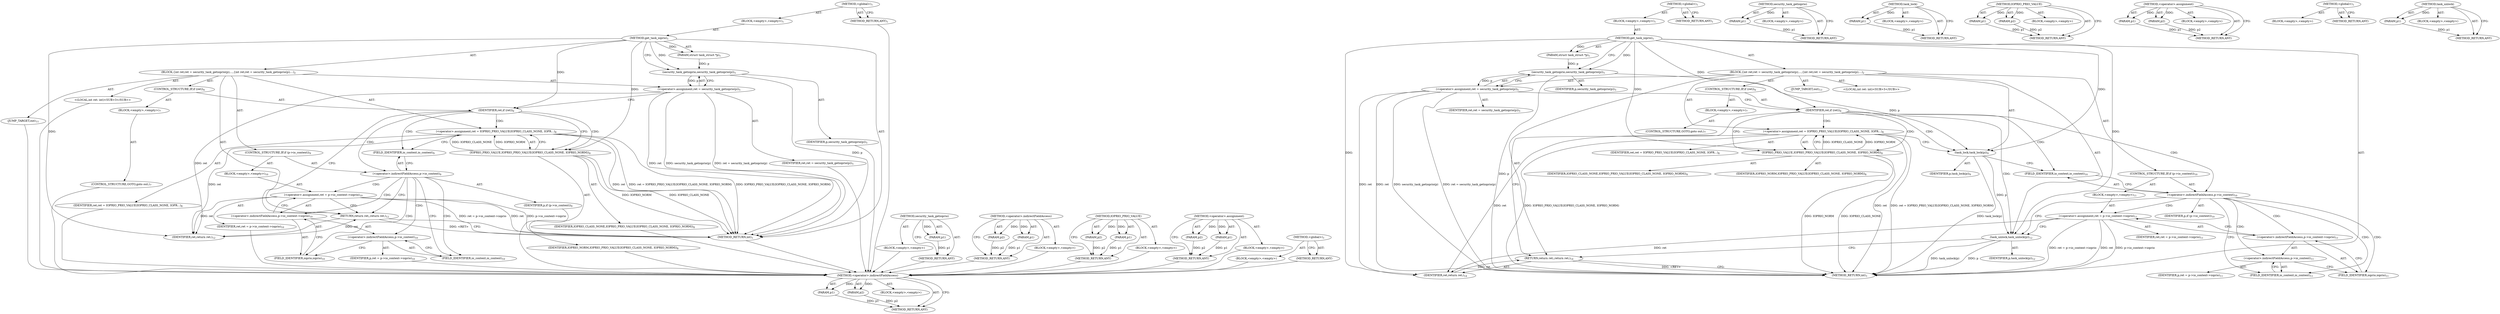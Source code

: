 digraph "task_unlock" {
vulnerable_6 [label=<(METHOD,&lt;global&gt;)<SUB>1</SUB>>];
vulnerable_7 [label=<(BLOCK,&lt;empty&gt;,&lt;empty&gt;)<SUB>1</SUB>>];
vulnerable_8 [label=<(METHOD,get_task_ioprio)<SUB>1</SUB>>];
vulnerable_9 [label=<(PARAM,struct task_struct *p)<SUB>1</SUB>>];
vulnerable_10 [label=<(BLOCK,{
	int ret;

	ret = security_task_getioprio(p);...,{
	int ret;

	ret = security_task_getioprio(p);...)<SUB>2</SUB>>];
vulnerable_11 [label="<(LOCAL,int ret: int)<SUB>3</SUB>>"];
vulnerable_12 [label=<(&lt;operator&gt;.assignment,ret = security_task_getioprio(p))<SUB>5</SUB>>];
vulnerable_13 [label=<(IDENTIFIER,ret,ret = security_task_getioprio(p))<SUB>5</SUB>>];
vulnerable_14 [label=<(security_task_getioprio,security_task_getioprio(p))<SUB>5</SUB>>];
vulnerable_15 [label=<(IDENTIFIER,p,security_task_getioprio(p))<SUB>5</SUB>>];
vulnerable_16 [label=<(CONTROL_STRUCTURE,IF,if (ret))<SUB>6</SUB>>];
vulnerable_17 [label=<(IDENTIFIER,ret,if (ret))<SUB>6</SUB>>];
vulnerable_18 [label=<(BLOCK,&lt;empty&gt;,&lt;empty&gt;)<SUB>7</SUB>>];
vulnerable_19 [label=<(CONTROL_STRUCTURE,GOTO,goto out;)<SUB>7</SUB>>];
vulnerable_20 [label=<(&lt;operator&gt;.assignment,ret = IOPRIO_PRIO_VALUE(IOPRIO_CLASS_NONE, IOPR...)<SUB>8</SUB>>];
vulnerable_21 [label=<(IDENTIFIER,ret,ret = IOPRIO_PRIO_VALUE(IOPRIO_CLASS_NONE, IOPR...)<SUB>8</SUB>>];
vulnerable_22 [label=<(IOPRIO_PRIO_VALUE,IOPRIO_PRIO_VALUE(IOPRIO_CLASS_NONE, IOPRIO_NORM))<SUB>8</SUB>>];
vulnerable_23 [label=<(IDENTIFIER,IOPRIO_CLASS_NONE,IOPRIO_PRIO_VALUE(IOPRIO_CLASS_NONE, IOPRIO_NORM))<SUB>8</SUB>>];
vulnerable_24 [label=<(IDENTIFIER,IOPRIO_NORM,IOPRIO_PRIO_VALUE(IOPRIO_CLASS_NONE, IOPRIO_NORM))<SUB>8</SUB>>];
vulnerable_25 [label=<(CONTROL_STRUCTURE,IF,if (p-&gt;io_context))<SUB>9</SUB>>];
vulnerable_26 [label=<(&lt;operator&gt;.indirectFieldAccess,p-&gt;io_context)<SUB>9</SUB>>];
vulnerable_27 [label=<(IDENTIFIER,p,if (p-&gt;io_context))<SUB>9</SUB>>];
vulnerable_28 [label=<(FIELD_IDENTIFIER,io_context,io_context)<SUB>9</SUB>>];
vulnerable_29 [label=<(BLOCK,&lt;empty&gt;,&lt;empty&gt;)<SUB>10</SUB>>];
vulnerable_30 [label=<(&lt;operator&gt;.assignment,ret = p-&gt;io_context-&gt;ioprio)<SUB>10</SUB>>];
vulnerable_31 [label=<(IDENTIFIER,ret,ret = p-&gt;io_context-&gt;ioprio)<SUB>10</SUB>>];
vulnerable_32 [label=<(&lt;operator&gt;.indirectFieldAccess,p-&gt;io_context-&gt;ioprio)<SUB>10</SUB>>];
vulnerable_33 [label=<(&lt;operator&gt;.indirectFieldAccess,p-&gt;io_context)<SUB>10</SUB>>];
vulnerable_34 [label=<(IDENTIFIER,p,ret = p-&gt;io_context-&gt;ioprio)<SUB>10</SUB>>];
vulnerable_35 [label=<(FIELD_IDENTIFIER,io_context,io_context)<SUB>10</SUB>>];
vulnerable_36 [label=<(FIELD_IDENTIFIER,ioprio,ioprio)<SUB>10</SUB>>];
vulnerable_37 [label=<(JUMP_TARGET,out)<SUB>11</SUB>>];
vulnerable_38 [label=<(RETURN,return ret;,return ret;)<SUB>12</SUB>>];
vulnerable_39 [label=<(IDENTIFIER,ret,return ret;)<SUB>12</SUB>>];
vulnerable_40 [label=<(METHOD_RETURN,int)<SUB>1</SUB>>];
vulnerable_42 [label=<(METHOD_RETURN,ANY)<SUB>1</SUB>>];
vulnerable_64 [label=<(METHOD,security_task_getioprio)>];
vulnerable_65 [label=<(PARAM,p1)>];
vulnerable_66 [label=<(BLOCK,&lt;empty&gt;,&lt;empty&gt;)>];
vulnerable_67 [label=<(METHOD_RETURN,ANY)>];
vulnerable_73 [label=<(METHOD,&lt;operator&gt;.indirectFieldAccess)>];
vulnerable_74 [label=<(PARAM,p1)>];
vulnerable_75 [label=<(PARAM,p2)>];
vulnerable_76 [label=<(BLOCK,&lt;empty&gt;,&lt;empty&gt;)>];
vulnerable_77 [label=<(METHOD_RETURN,ANY)>];
vulnerable_68 [label=<(METHOD,IOPRIO_PRIO_VALUE)>];
vulnerable_69 [label=<(PARAM,p1)>];
vulnerable_70 [label=<(PARAM,p2)>];
vulnerable_71 [label=<(BLOCK,&lt;empty&gt;,&lt;empty&gt;)>];
vulnerable_72 [label=<(METHOD_RETURN,ANY)>];
vulnerable_59 [label=<(METHOD,&lt;operator&gt;.assignment)>];
vulnerable_60 [label=<(PARAM,p1)>];
vulnerable_61 [label=<(PARAM,p2)>];
vulnerable_62 [label=<(BLOCK,&lt;empty&gt;,&lt;empty&gt;)>];
vulnerable_63 [label=<(METHOD_RETURN,ANY)>];
vulnerable_53 [label=<(METHOD,&lt;global&gt;)<SUB>1</SUB>>];
vulnerable_54 [label=<(BLOCK,&lt;empty&gt;,&lt;empty&gt;)>];
vulnerable_55 [label=<(METHOD_RETURN,ANY)>];
fixed_81 [label=<(METHOD,&lt;operator&gt;.indirectFieldAccess)>];
fixed_82 [label=<(PARAM,p1)>];
fixed_83 [label=<(PARAM,p2)>];
fixed_84 [label=<(BLOCK,&lt;empty&gt;,&lt;empty&gt;)>];
fixed_85 [label=<(METHOD_RETURN,ANY)>];
fixed_6 [label=<(METHOD,&lt;global&gt;)<SUB>1</SUB>>];
fixed_7 [label=<(BLOCK,&lt;empty&gt;,&lt;empty&gt;)<SUB>1</SUB>>];
fixed_8 [label=<(METHOD,get_task_ioprio)<SUB>1</SUB>>];
fixed_9 [label=<(PARAM,struct task_struct *p)<SUB>1</SUB>>];
fixed_10 [label=<(BLOCK,{
	int ret;

	ret = security_task_getioprio(p);...,{
	int ret;

	ret = security_task_getioprio(p);...)<SUB>2</SUB>>];
fixed_11 [label="<(LOCAL,int ret: int)<SUB>3</SUB>>"];
fixed_12 [label=<(&lt;operator&gt;.assignment,ret = security_task_getioprio(p))<SUB>5</SUB>>];
fixed_13 [label=<(IDENTIFIER,ret,ret = security_task_getioprio(p))<SUB>5</SUB>>];
fixed_14 [label=<(security_task_getioprio,security_task_getioprio(p))<SUB>5</SUB>>];
fixed_15 [label=<(IDENTIFIER,p,security_task_getioprio(p))<SUB>5</SUB>>];
fixed_16 [label=<(CONTROL_STRUCTURE,IF,if (ret))<SUB>6</SUB>>];
fixed_17 [label=<(IDENTIFIER,ret,if (ret))<SUB>6</SUB>>];
fixed_18 [label=<(BLOCK,&lt;empty&gt;,&lt;empty&gt;)<SUB>7</SUB>>];
fixed_19 [label=<(CONTROL_STRUCTURE,GOTO,goto out;)<SUB>7</SUB>>];
fixed_20 [label=<(&lt;operator&gt;.assignment,ret = IOPRIO_PRIO_VALUE(IOPRIO_CLASS_NONE, IOPR...)<SUB>8</SUB>>];
fixed_21 [label=<(IDENTIFIER,ret,ret = IOPRIO_PRIO_VALUE(IOPRIO_CLASS_NONE, IOPR...)<SUB>8</SUB>>];
fixed_22 [label=<(IOPRIO_PRIO_VALUE,IOPRIO_PRIO_VALUE(IOPRIO_CLASS_NONE, IOPRIO_NORM))<SUB>8</SUB>>];
fixed_23 [label=<(IDENTIFIER,IOPRIO_CLASS_NONE,IOPRIO_PRIO_VALUE(IOPRIO_CLASS_NONE, IOPRIO_NORM))<SUB>8</SUB>>];
fixed_24 [label=<(IDENTIFIER,IOPRIO_NORM,IOPRIO_PRIO_VALUE(IOPRIO_CLASS_NONE, IOPRIO_NORM))<SUB>8</SUB>>];
fixed_25 [label=<(task_lock,task_lock(p))<SUB>9</SUB>>];
fixed_26 [label=<(IDENTIFIER,p,task_lock(p))<SUB>9</SUB>>];
fixed_27 [label=<(CONTROL_STRUCTURE,IF,if (p-&gt;io_context))<SUB>10</SUB>>];
fixed_28 [label=<(&lt;operator&gt;.indirectFieldAccess,p-&gt;io_context)<SUB>10</SUB>>];
fixed_29 [label=<(IDENTIFIER,p,if (p-&gt;io_context))<SUB>10</SUB>>];
fixed_30 [label=<(FIELD_IDENTIFIER,io_context,io_context)<SUB>10</SUB>>];
fixed_31 [label=<(BLOCK,&lt;empty&gt;,&lt;empty&gt;)<SUB>11</SUB>>];
fixed_32 [label=<(&lt;operator&gt;.assignment,ret = p-&gt;io_context-&gt;ioprio)<SUB>11</SUB>>];
fixed_33 [label=<(IDENTIFIER,ret,ret = p-&gt;io_context-&gt;ioprio)<SUB>11</SUB>>];
fixed_34 [label=<(&lt;operator&gt;.indirectFieldAccess,p-&gt;io_context-&gt;ioprio)<SUB>11</SUB>>];
fixed_35 [label=<(&lt;operator&gt;.indirectFieldAccess,p-&gt;io_context)<SUB>11</SUB>>];
fixed_36 [label=<(IDENTIFIER,p,ret = p-&gt;io_context-&gt;ioprio)<SUB>11</SUB>>];
fixed_37 [label=<(FIELD_IDENTIFIER,io_context,io_context)<SUB>11</SUB>>];
fixed_38 [label=<(FIELD_IDENTIFIER,ioprio,ioprio)<SUB>11</SUB>>];
fixed_39 [label=<(task_unlock,task_unlock(p))<SUB>12</SUB>>];
fixed_40 [label=<(IDENTIFIER,p,task_unlock(p))<SUB>12</SUB>>];
fixed_41 [label=<(JUMP_TARGET,out)<SUB>13</SUB>>];
fixed_42 [label=<(RETURN,return ret;,return ret;)<SUB>14</SUB>>];
fixed_43 [label=<(IDENTIFIER,ret,return ret;)<SUB>14</SUB>>];
fixed_44 [label=<(METHOD_RETURN,int)<SUB>1</SUB>>];
fixed_46 [label=<(METHOD_RETURN,ANY)<SUB>1</SUB>>];
fixed_68 [label=<(METHOD,security_task_getioprio)>];
fixed_69 [label=<(PARAM,p1)>];
fixed_70 [label=<(BLOCK,&lt;empty&gt;,&lt;empty&gt;)>];
fixed_71 [label=<(METHOD_RETURN,ANY)>];
fixed_77 [label=<(METHOD,task_lock)>];
fixed_78 [label=<(PARAM,p1)>];
fixed_79 [label=<(BLOCK,&lt;empty&gt;,&lt;empty&gt;)>];
fixed_80 [label=<(METHOD_RETURN,ANY)>];
fixed_72 [label=<(METHOD,IOPRIO_PRIO_VALUE)>];
fixed_73 [label=<(PARAM,p1)>];
fixed_74 [label=<(PARAM,p2)>];
fixed_75 [label=<(BLOCK,&lt;empty&gt;,&lt;empty&gt;)>];
fixed_76 [label=<(METHOD_RETURN,ANY)>];
fixed_63 [label=<(METHOD,&lt;operator&gt;.assignment)>];
fixed_64 [label=<(PARAM,p1)>];
fixed_65 [label=<(PARAM,p2)>];
fixed_66 [label=<(BLOCK,&lt;empty&gt;,&lt;empty&gt;)>];
fixed_67 [label=<(METHOD_RETURN,ANY)>];
fixed_57 [label=<(METHOD,&lt;global&gt;)<SUB>1</SUB>>];
fixed_58 [label=<(BLOCK,&lt;empty&gt;,&lt;empty&gt;)>];
fixed_59 [label=<(METHOD_RETURN,ANY)>];
fixed_86 [label=<(METHOD,task_unlock)>];
fixed_87 [label=<(PARAM,p1)>];
fixed_88 [label=<(BLOCK,&lt;empty&gt;,&lt;empty&gt;)>];
fixed_89 [label=<(METHOD_RETURN,ANY)>];
vulnerable_6 -> vulnerable_7  [key=0, label="AST: "];
vulnerable_6 -> vulnerable_42  [key=0, label="AST: "];
vulnerable_6 -> vulnerable_42  [key=1, label="CFG: "];
vulnerable_7 -> vulnerable_8  [key=0, label="AST: "];
vulnerable_8 -> vulnerable_9  [key=0, label="AST: "];
vulnerable_8 -> vulnerable_9  [key=1, label="DDG: "];
vulnerable_8 -> vulnerable_10  [key=0, label="AST: "];
vulnerable_8 -> vulnerable_40  [key=0, label="AST: "];
vulnerable_8 -> vulnerable_14  [key=0, label="CFG: "];
vulnerable_8 -> vulnerable_14  [key=1, label="DDG: "];
vulnerable_8 -> vulnerable_17  [key=0, label="DDG: "];
vulnerable_8 -> vulnerable_39  [key=0, label="DDG: "];
vulnerable_8 -> vulnerable_22  [key=0, label="DDG: "];
vulnerable_9 -> vulnerable_14  [key=0, label="DDG: p"];
vulnerable_10 -> vulnerable_11  [key=0, label="AST: "];
vulnerable_10 -> vulnerable_12  [key=0, label="AST: "];
vulnerable_10 -> vulnerable_16  [key=0, label="AST: "];
vulnerable_10 -> vulnerable_20  [key=0, label="AST: "];
vulnerable_10 -> vulnerable_25  [key=0, label="AST: "];
vulnerable_10 -> vulnerable_37  [key=0, label="AST: "];
vulnerable_10 -> vulnerable_38  [key=0, label="AST: "];
vulnerable_11 -> fixed_81  [key=0];
vulnerable_12 -> vulnerable_13  [key=0, label="AST: "];
vulnerable_12 -> vulnerable_14  [key=0, label="AST: "];
vulnerable_12 -> vulnerable_17  [key=0, label="CFG: "];
vulnerable_12 -> vulnerable_40  [key=0, label="DDG: ret"];
vulnerable_12 -> vulnerable_40  [key=1, label="DDG: security_task_getioprio(p)"];
vulnerable_12 -> vulnerable_40  [key=2, label="DDG: ret = security_task_getioprio(p)"];
vulnerable_12 -> vulnerable_39  [key=0, label="DDG: ret"];
vulnerable_13 -> fixed_81  [key=0];
vulnerable_14 -> vulnerable_15  [key=0, label="AST: "];
vulnerable_14 -> vulnerable_12  [key=0, label="CFG: "];
vulnerable_14 -> vulnerable_12  [key=1, label="DDG: p"];
vulnerable_14 -> vulnerable_40  [key=0, label="DDG: p"];
vulnerable_15 -> fixed_81  [key=0];
vulnerable_16 -> vulnerable_17  [key=0, label="AST: "];
vulnerable_16 -> vulnerable_18  [key=0, label="AST: "];
vulnerable_17 -> vulnerable_38  [key=0, label="CFG: "];
vulnerable_17 -> vulnerable_22  [key=0, label="CFG: "];
vulnerable_17 -> vulnerable_22  [key=1, label="CDG: "];
vulnerable_17 -> vulnerable_26  [key=0, label="CDG: "];
vulnerable_17 -> vulnerable_28  [key=0, label="CDG: "];
vulnerable_17 -> vulnerable_20  [key=0, label="CDG: "];
vulnerable_18 -> vulnerable_19  [key=0, label="AST: "];
vulnerable_19 -> fixed_81  [key=0];
vulnerable_20 -> vulnerable_21  [key=0, label="AST: "];
vulnerable_20 -> vulnerable_22  [key=0, label="AST: "];
vulnerable_20 -> vulnerable_28  [key=0, label="CFG: "];
vulnerable_20 -> vulnerable_40  [key=0, label="DDG: ret"];
vulnerable_20 -> vulnerable_40  [key=1, label="DDG: IOPRIO_PRIO_VALUE(IOPRIO_CLASS_NONE, IOPRIO_NORM)"];
vulnerable_20 -> vulnerable_40  [key=2, label="DDG: ret = IOPRIO_PRIO_VALUE(IOPRIO_CLASS_NONE, IOPRIO_NORM)"];
vulnerable_20 -> vulnerable_39  [key=0, label="DDG: ret"];
vulnerable_21 -> fixed_81  [key=0];
vulnerable_22 -> vulnerable_23  [key=0, label="AST: "];
vulnerable_22 -> vulnerable_24  [key=0, label="AST: "];
vulnerable_22 -> vulnerable_20  [key=0, label="CFG: "];
vulnerable_22 -> vulnerable_20  [key=1, label="DDG: IOPRIO_CLASS_NONE"];
vulnerable_22 -> vulnerable_20  [key=2, label="DDG: IOPRIO_NORM"];
vulnerable_22 -> vulnerable_40  [key=0, label="DDG: IOPRIO_NORM"];
vulnerable_22 -> vulnerable_40  [key=1, label="DDG: IOPRIO_CLASS_NONE"];
vulnerable_23 -> fixed_81  [key=0];
vulnerable_24 -> fixed_81  [key=0];
vulnerable_25 -> vulnerable_26  [key=0, label="AST: "];
vulnerable_25 -> vulnerable_29  [key=0, label="AST: "];
vulnerable_26 -> vulnerable_27  [key=0, label="AST: "];
vulnerable_26 -> vulnerable_28  [key=0, label="AST: "];
vulnerable_26 -> vulnerable_35  [key=0, label="CFG: "];
vulnerable_26 -> vulnerable_35  [key=1, label="CDG: "];
vulnerable_26 -> vulnerable_38  [key=0, label="CFG: "];
vulnerable_26 -> vulnerable_30  [key=0, label="CDG: "];
vulnerable_26 -> vulnerable_32  [key=0, label="CDG: "];
vulnerable_26 -> vulnerable_33  [key=0, label="CDG: "];
vulnerable_26 -> vulnerable_36  [key=0, label="CDG: "];
vulnerable_27 -> fixed_81  [key=0];
vulnerable_28 -> vulnerable_26  [key=0, label="CFG: "];
vulnerable_29 -> vulnerable_30  [key=0, label="AST: "];
vulnerable_30 -> vulnerable_31  [key=0, label="AST: "];
vulnerable_30 -> vulnerable_32  [key=0, label="AST: "];
vulnerable_30 -> vulnerable_38  [key=0, label="CFG: "];
vulnerable_30 -> vulnerable_40  [key=0, label="DDG: ret"];
vulnerable_30 -> vulnerable_40  [key=1, label="DDG: p-&gt;io_context-&gt;ioprio"];
vulnerable_30 -> vulnerable_40  [key=2, label="DDG: ret = p-&gt;io_context-&gt;ioprio"];
vulnerable_30 -> vulnerable_39  [key=0, label="DDG: ret"];
vulnerable_31 -> fixed_81  [key=0];
vulnerable_32 -> vulnerable_33  [key=0, label="AST: "];
vulnerable_32 -> vulnerable_36  [key=0, label="AST: "];
vulnerable_32 -> vulnerable_30  [key=0, label="CFG: "];
vulnerable_33 -> vulnerable_34  [key=0, label="AST: "];
vulnerable_33 -> vulnerable_35  [key=0, label="AST: "];
vulnerable_33 -> vulnerable_36  [key=0, label="CFG: "];
vulnerable_34 -> fixed_81  [key=0];
vulnerable_35 -> vulnerable_33  [key=0, label="CFG: "];
vulnerable_36 -> vulnerable_32  [key=0, label="CFG: "];
vulnerable_37 -> fixed_81  [key=0];
vulnerable_38 -> vulnerable_39  [key=0, label="AST: "];
vulnerable_38 -> vulnerable_40  [key=0, label="CFG: "];
vulnerable_38 -> vulnerable_40  [key=1, label="DDG: &lt;RET&gt;"];
vulnerable_39 -> vulnerable_38  [key=0, label="DDG: ret"];
vulnerable_40 -> fixed_81  [key=0];
vulnerable_42 -> fixed_81  [key=0];
vulnerable_64 -> vulnerable_65  [key=0, label="AST: "];
vulnerable_64 -> vulnerable_65  [key=1, label="DDG: "];
vulnerable_64 -> vulnerable_66  [key=0, label="AST: "];
vulnerable_64 -> vulnerable_67  [key=0, label="AST: "];
vulnerable_64 -> vulnerable_67  [key=1, label="CFG: "];
vulnerable_65 -> vulnerable_67  [key=0, label="DDG: p1"];
vulnerable_66 -> fixed_81  [key=0];
vulnerable_67 -> fixed_81  [key=0];
vulnerable_73 -> vulnerable_74  [key=0, label="AST: "];
vulnerable_73 -> vulnerable_74  [key=1, label="DDG: "];
vulnerable_73 -> vulnerable_76  [key=0, label="AST: "];
vulnerable_73 -> vulnerable_75  [key=0, label="AST: "];
vulnerable_73 -> vulnerable_75  [key=1, label="DDG: "];
vulnerable_73 -> vulnerable_77  [key=0, label="AST: "];
vulnerable_73 -> vulnerable_77  [key=1, label="CFG: "];
vulnerable_74 -> vulnerable_77  [key=0, label="DDG: p1"];
vulnerable_75 -> vulnerable_77  [key=0, label="DDG: p2"];
vulnerable_76 -> fixed_81  [key=0];
vulnerable_77 -> fixed_81  [key=0];
vulnerable_68 -> vulnerable_69  [key=0, label="AST: "];
vulnerable_68 -> vulnerable_69  [key=1, label="DDG: "];
vulnerable_68 -> vulnerable_71  [key=0, label="AST: "];
vulnerable_68 -> vulnerable_70  [key=0, label="AST: "];
vulnerable_68 -> vulnerable_70  [key=1, label="DDG: "];
vulnerable_68 -> vulnerable_72  [key=0, label="AST: "];
vulnerable_68 -> vulnerable_72  [key=1, label="CFG: "];
vulnerable_69 -> vulnerable_72  [key=0, label="DDG: p1"];
vulnerable_70 -> vulnerable_72  [key=0, label="DDG: p2"];
vulnerable_71 -> fixed_81  [key=0];
vulnerable_72 -> fixed_81  [key=0];
vulnerable_59 -> vulnerable_60  [key=0, label="AST: "];
vulnerable_59 -> vulnerable_60  [key=1, label="DDG: "];
vulnerable_59 -> vulnerable_62  [key=0, label="AST: "];
vulnerable_59 -> vulnerable_61  [key=0, label="AST: "];
vulnerable_59 -> vulnerable_61  [key=1, label="DDG: "];
vulnerable_59 -> vulnerable_63  [key=0, label="AST: "];
vulnerable_59 -> vulnerable_63  [key=1, label="CFG: "];
vulnerable_60 -> vulnerable_63  [key=0, label="DDG: p1"];
vulnerable_61 -> vulnerable_63  [key=0, label="DDG: p2"];
vulnerable_62 -> fixed_81  [key=0];
vulnerable_63 -> fixed_81  [key=0];
vulnerable_53 -> vulnerable_54  [key=0, label="AST: "];
vulnerable_53 -> vulnerable_55  [key=0, label="AST: "];
vulnerable_53 -> vulnerable_55  [key=1, label="CFG: "];
vulnerable_54 -> fixed_81  [key=0];
vulnerable_55 -> fixed_81  [key=0];
fixed_81 -> fixed_82  [key=0, label="AST: "];
fixed_81 -> fixed_82  [key=1, label="DDG: "];
fixed_81 -> fixed_84  [key=0, label="AST: "];
fixed_81 -> fixed_83  [key=0, label="AST: "];
fixed_81 -> fixed_83  [key=1, label="DDG: "];
fixed_81 -> fixed_85  [key=0, label="AST: "];
fixed_81 -> fixed_85  [key=1, label="CFG: "];
fixed_82 -> fixed_85  [key=0, label="DDG: p1"];
fixed_83 -> fixed_85  [key=0, label="DDG: p2"];
fixed_6 -> fixed_7  [key=0, label="AST: "];
fixed_6 -> fixed_46  [key=0, label="AST: "];
fixed_6 -> fixed_46  [key=1, label="CFG: "];
fixed_7 -> fixed_8  [key=0, label="AST: "];
fixed_8 -> fixed_9  [key=0, label="AST: "];
fixed_8 -> fixed_9  [key=1, label="DDG: "];
fixed_8 -> fixed_10  [key=0, label="AST: "];
fixed_8 -> fixed_44  [key=0, label="AST: "];
fixed_8 -> fixed_14  [key=0, label="CFG: "];
fixed_8 -> fixed_14  [key=1, label="DDG: "];
fixed_8 -> fixed_17  [key=0, label="DDG: "];
fixed_8 -> fixed_25  [key=0, label="DDG: "];
fixed_8 -> fixed_39  [key=0, label="DDG: "];
fixed_8 -> fixed_43  [key=0, label="DDG: "];
fixed_8 -> fixed_22  [key=0, label="DDG: "];
fixed_9 -> fixed_14  [key=0, label="DDG: p"];
fixed_10 -> fixed_11  [key=0, label="AST: "];
fixed_10 -> fixed_12  [key=0, label="AST: "];
fixed_10 -> fixed_16  [key=0, label="AST: "];
fixed_10 -> fixed_20  [key=0, label="AST: "];
fixed_10 -> fixed_25  [key=0, label="AST: "];
fixed_10 -> fixed_27  [key=0, label="AST: "];
fixed_10 -> fixed_39  [key=0, label="AST: "];
fixed_10 -> fixed_41  [key=0, label="AST: "];
fixed_10 -> fixed_42  [key=0, label="AST: "];
fixed_12 -> fixed_13  [key=0, label="AST: "];
fixed_12 -> fixed_14  [key=0, label="AST: "];
fixed_12 -> fixed_17  [key=0, label="CFG: "];
fixed_12 -> fixed_44  [key=0, label="DDG: ret"];
fixed_12 -> fixed_44  [key=1, label="DDG: security_task_getioprio(p)"];
fixed_12 -> fixed_44  [key=2, label="DDG: ret = security_task_getioprio(p)"];
fixed_12 -> fixed_43  [key=0, label="DDG: ret"];
fixed_14 -> fixed_15  [key=0, label="AST: "];
fixed_14 -> fixed_12  [key=0, label="CFG: "];
fixed_14 -> fixed_12  [key=1, label="DDG: p"];
fixed_14 -> fixed_44  [key=0, label="DDG: p"];
fixed_14 -> fixed_25  [key=0, label="DDG: p"];
fixed_16 -> fixed_17  [key=0, label="AST: "];
fixed_16 -> fixed_18  [key=0, label="AST: "];
fixed_17 -> fixed_42  [key=0, label="CFG: "];
fixed_17 -> fixed_22  [key=0, label="CFG: "];
fixed_17 -> fixed_22  [key=1, label="CDG: "];
fixed_17 -> fixed_30  [key=0, label="CDG: "];
fixed_17 -> fixed_28  [key=0, label="CDG: "];
fixed_17 -> fixed_20  [key=0, label="CDG: "];
fixed_17 -> fixed_25  [key=0, label="CDG: "];
fixed_17 -> fixed_39  [key=0, label="CDG: "];
fixed_18 -> fixed_19  [key=0, label="AST: "];
fixed_20 -> fixed_21  [key=0, label="AST: "];
fixed_20 -> fixed_22  [key=0, label="AST: "];
fixed_20 -> fixed_25  [key=0, label="CFG: "];
fixed_20 -> fixed_44  [key=0, label="DDG: ret"];
fixed_20 -> fixed_44  [key=1, label="DDG: IOPRIO_PRIO_VALUE(IOPRIO_CLASS_NONE, IOPRIO_NORM)"];
fixed_20 -> fixed_44  [key=2, label="DDG: ret = IOPRIO_PRIO_VALUE(IOPRIO_CLASS_NONE, IOPRIO_NORM)"];
fixed_20 -> fixed_43  [key=0, label="DDG: ret"];
fixed_22 -> fixed_23  [key=0, label="AST: "];
fixed_22 -> fixed_24  [key=0, label="AST: "];
fixed_22 -> fixed_20  [key=0, label="CFG: "];
fixed_22 -> fixed_20  [key=1, label="DDG: IOPRIO_CLASS_NONE"];
fixed_22 -> fixed_20  [key=2, label="DDG: IOPRIO_NORM"];
fixed_22 -> fixed_44  [key=0, label="DDG: IOPRIO_NORM"];
fixed_22 -> fixed_44  [key=1, label="DDG: IOPRIO_CLASS_NONE"];
fixed_25 -> fixed_26  [key=0, label="AST: "];
fixed_25 -> fixed_30  [key=0, label="CFG: "];
fixed_25 -> fixed_44  [key=0, label="DDG: task_lock(p)"];
fixed_25 -> fixed_39  [key=0, label="DDG: p"];
fixed_27 -> fixed_28  [key=0, label="AST: "];
fixed_27 -> fixed_31  [key=0, label="AST: "];
fixed_28 -> fixed_29  [key=0, label="AST: "];
fixed_28 -> fixed_30  [key=0, label="AST: "];
fixed_28 -> fixed_37  [key=0, label="CFG: "];
fixed_28 -> fixed_37  [key=1, label="CDG: "];
fixed_28 -> fixed_39  [key=0, label="CFG: "];
fixed_28 -> fixed_34  [key=0, label="CDG: "];
fixed_28 -> fixed_32  [key=0, label="CDG: "];
fixed_28 -> fixed_35  [key=0, label="CDG: "];
fixed_28 -> fixed_38  [key=0, label="CDG: "];
fixed_30 -> fixed_28  [key=0, label="CFG: "];
fixed_31 -> fixed_32  [key=0, label="AST: "];
fixed_32 -> fixed_33  [key=0, label="AST: "];
fixed_32 -> fixed_34  [key=0, label="AST: "];
fixed_32 -> fixed_39  [key=0, label="CFG: "];
fixed_32 -> fixed_44  [key=0, label="DDG: ret"];
fixed_32 -> fixed_44  [key=1, label="DDG: p-&gt;io_context-&gt;ioprio"];
fixed_32 -> fixed_44  [key=2, label="DDG: ret = p-&gt;io_context-&gt;ioprio"];
fixed_32 -> fixed_43  [key=0, label="DDG: ret"];
fixed_34 -> fixed_35  [key=0, label="AST: "];
fixed_34 -> fixed_38  [key=0, label="AST: "];
fixed_34 -> fixed_32  [key=0, label="CFG: "];
fixed_35 -> fixed_36  [key=0, label="AST: "];
fixed_35 -> fixed_37  [key=0, label="AST: "];
fixed_35 -> fixed_38  [key=0, label="CFG: "];
fixed_37 -> fixed_35  [key=0, label="CFG: "];
fixed_38 -> fixed_34  [key=0, label="CFG: "];
fixed_39 -> fixed_40  [key=0, label="AST: "];
fixed_39 -> fixed_42  [key=0, label="CFG: "];
fixed_39 -> fixed_44  [key=0, label="DDG: p"];
fixed_39 -> fixed_44  [key=1, label="DDG: task_unlock(p)"];
fixed_42 -> fixed_43  [key=0, label="AST: "];
fixed_42 -> fixed_44  [key=0, label="CFG: "];
fixed_42 -> fixed_44  [key=1, label="DDG: &lt;RET&gt;"];
fixed_43 -> fixed_42  [key=0, label="DDG: ret"];
fixed_68 -> fixed_69  [key=0, label="AST: "];
fixed_68 -> fixed_69  [key=1, label="DDG: "];
fixed_68 -> fixed_70  [key=0, label="AST: "];
fixed_68 -> fixed_71  [key=0, label="AST: "];
fixed_68 -> fixed_71  [key=1, label="CFG: "];
fixed_69 -> fixed_71  [key=0, label="DDG: p1"];
fixed_77 -> fixed_78  [key=0, label="AST: "];
fixed_77 -> fixed_78  [key=1, label="DDG: "];
fixed_77 -> fixed_79  [key=0, label="AST: "];
fixed_77 -> fixed_80  [key=0, label="AST: "];
fixed_77 -> fixed_80  [key=1, label="CFG: "];
fixed_78 -> fixed_80  [key=0, label="DDG: p1"];
fixed_72 -> fixed_73  [key=0, label="AST: "];
fixed_72 -> fixed_73  [key=1, label="DDG: "];
fixed_72 -> fixed_75  [key=0, label="AST: "];
fixed_72 -> fixed_74  [key=0, label="AST: "];
fixed_72 -> fixed_74  [key=1, label="DDG: "];
fixed_72 -> fixed_76  [key=0, label="AST: "];
fixed_72 -> fixed_76  [key=1, label="CFG: "];
fixed_73 -> fixed_76  [key=0, label="DDG: p1"];
fixed_74 -> fixed_76  [key=0, label="DDG: p2"];
fixed_63 -> fixed_64  [key=0, label="AST: "];
fixed_63 -> fixed_64  [key=1, label="DDG: "];
fixed_63 -> fixed_66  [key=0, label="AST: "];
fixed_63 -> fixed_65  [key=0, label="AST: "];
fixed_63 -> fixed_65  [key=1, label="DDG: "];
fixed_63 -> fixed_67  [key=0, label="AST: "];
fixed_63 -> fixed_67  [key=1, label="CFG: "];
fixed_64 -> fixed_67  [key=0, label="DDG: p1"];
fixed_65 -> fixed_67  [key=0, label="DDG: p2"];
fixed_57 -> fixed_58  [key=0, label="AST: "];
fixed_57 -> fixed_59  [key=0, label="AST: "];
fixed_57 -> fixed_59  [key=1, label="CFG: "];
fixed_86 -> fixed_87  [key=0, label="AST: "];
fixed_86 -> fixed_87  [key=1, label="DDG: "];
fixed_86 -> fixed_88  [key=0, label="AST: "];
fixed_86 -> fixed_89  [key=0, label="AST: "];
fixed_86 -> fixed_89  [key=1, label="CFG: "];
fixed_87 -> fixed_89  [key=0, label="DDG: p1"];
}

